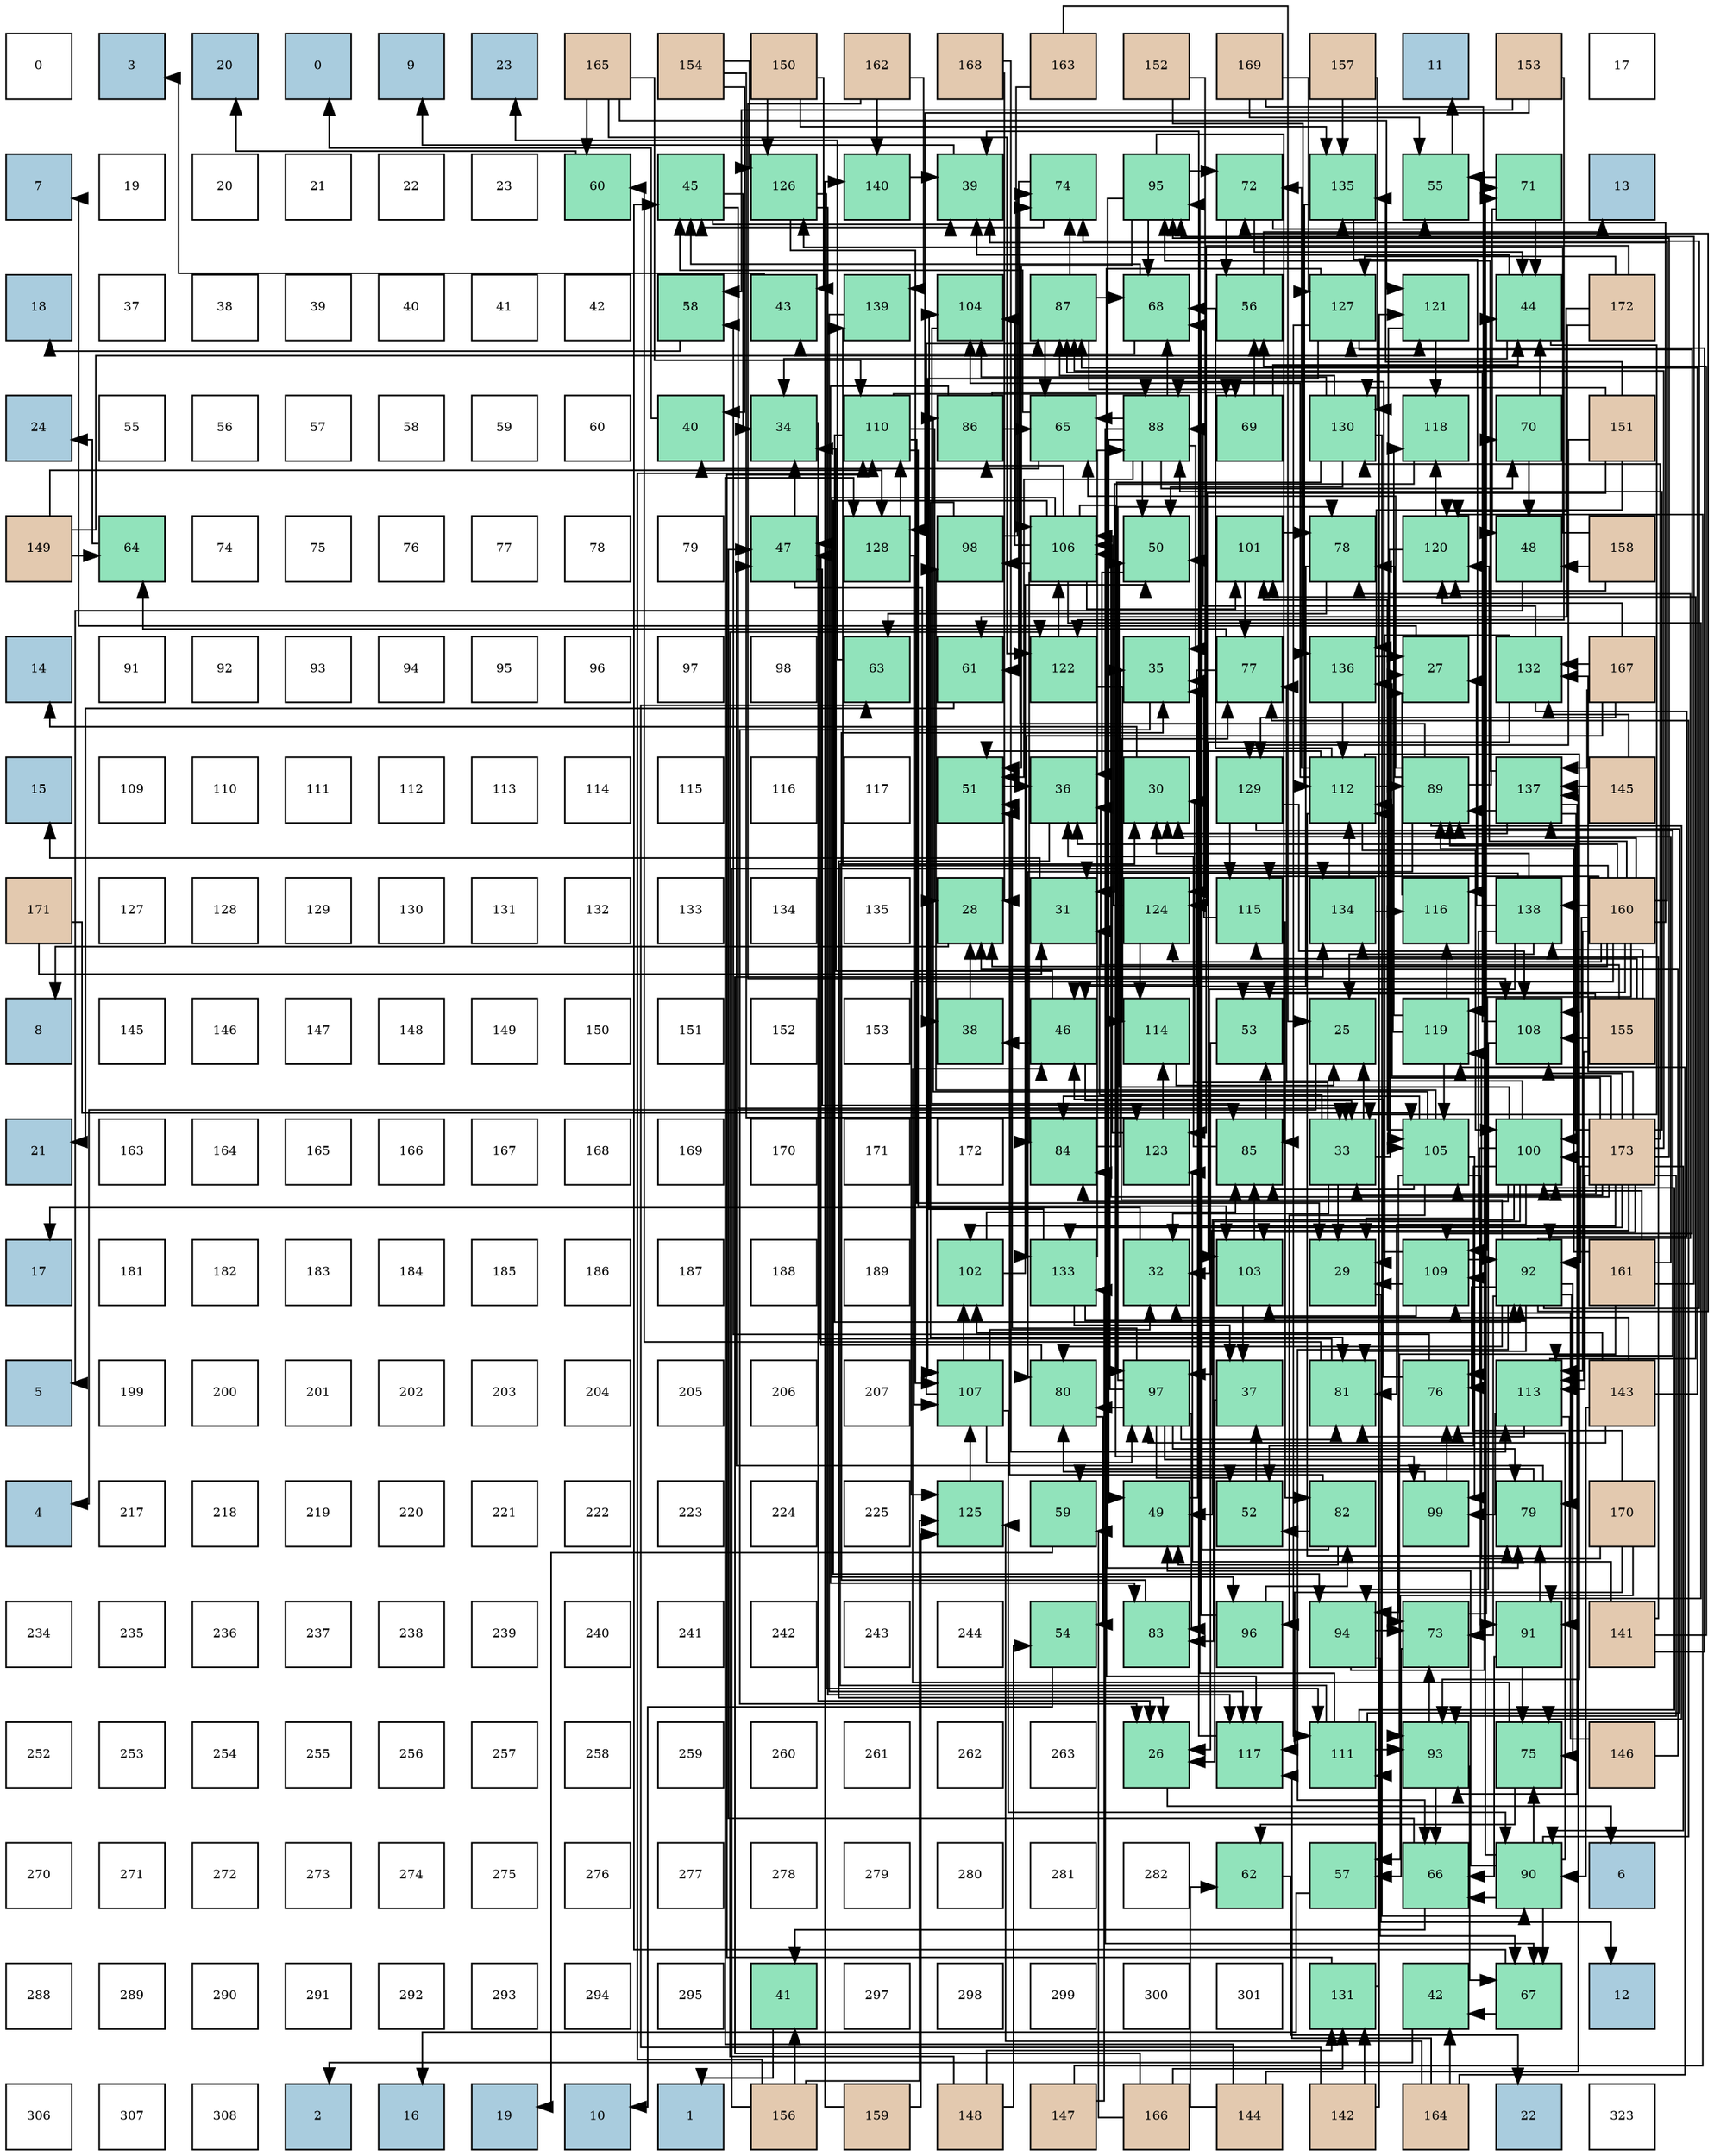 digraph layout{
 rankdir=TB;
 splines=ortho;
 node [style=filled shape=square fixedsize=true width=0.6];
0[label="0", fontsize=8, fillcolor="#ffffff"];
1[label="3", fontsize=8, fillcolor="#a9ccde"];
2[label="20", fontsize=8, fillcolor="#a9ccde"];
3[label="0", fontsize=8, fillcolor="#a9ccde"];
4[label="9", fontsize=8, fillcolor="#a9ccde"];
5[label="23", fontsize=8, fillcolor="#a9ccde"];
6[label="165", fontsize=8, fillcolor="#e3c9af"];
7[label="154", fontsize=8, fillcolor="#e3c9af"];
8[label="150", fontsize=8, fillcolor="#e3c9af"];
9[label="162", fontsize=8, fillcolor="#e3c9af"];
10[label="168", fontsize=8, fillcolor="#e3c9af"];
11[label="163", fontsize=8, fillcolor="#e3c9af"];
12[label="152", fontsize=8, fillcolor="#e3c9af"];
13[label="169", fontsize=8, fillcolor="#e3c9af"];
14[label="157", fontsize=8, fillcolor="#e3c9af"];
15[label="11", fontsize=8, fillcolor="#a9ccde"];
16[label="153", fontsize=8, fillcolor="#e3c9af"];
17[label="17", fontsize=8, fillcolor="#ffffff"];
18[label="7", fontsize=8, fillcolor="#a9ccde"];
19[label="19", fontsize=8, fillcolor="#ffffff"];
20[label="20", fontsize=8, fillcolor="#ffffff"];
21[label="21", fontsize=8, fillcolor="#ffffff"];
22[label="22", fontsize=8, fillcolor="#ffffff"];
23[label="23", fontsize=8, fillcolor="#ffffff"];
24[label="60", fontsize=8, fillcolor="#91e3bb"];
25[label="45", fontsize=8, fillcolor="#91e3bb"];
26[label="126", fontsize=8, fillcolor="#91e3bb"];
27[label="140", fontsize=8, fillcolor="#91e3bb"];
28[label="39", fontsize=8, fillcolor="#91e3bb"];
29[label="74", fontsize=8, fillcolor="#91e3bb"];
30[label="95", fontsize=8, fillcolor="#91e3bb"];
31[label="72", fontsize=8, fillcolor="#91e3bb"];
32[label="135", fontsize=8, fillcolor="#91e3bb"];
33[label="55", fontsize=8, fillcolor="#91e3bb"];
34[label="71", fontsize=8, fillcolor="#91e3bb"];
35[label="13", fontsize=8, fillcolor="#a9ccde"];
36[label="18", fontsize=8, fillcolor="#a9ccde"];
37[label="37", fontsize=8, fillcolor="#ffffff"];
38[label="38", fontsize=8, fillcolor="#ffffff"];
39[label="39", fontsize=8, fillcolor="#ffffff"];
40[label="40", fontsize=8, fillcolor="#ffffff"];
41[label="41", fontsize=8, fillcolor="#ffffff"];
42[label="42", fontsize=8, fillcolor="#ffffff"];
43[label="58", fontsize=8, fillcolor="#91e3bb"];
44[label="43", fontsize=8, fillcolor="#91e3bb"];
45[label="139", fontsize=8, fillcolor="#91e3bb"];
46[label="104", fontsize=8, fillcolor="#91e3bb"];
47[label="87", fontsize=8, fillcolor="#91e3bb"];
48[label="68", fontsize=8, fillcolor="#91e3bb"];
49[label="56", fontsize=8, fillcolor="#91e3bb"];
50[label="127", fontsize=8, fillcolor="#91e3bb"];
51[label="121", fontsize=8, fillcolor="#91e3bb"];
52[label="44", fontsize=8, fillcolor="#91e3bb"];
53[label="172", fontsize=8, fillcolor="#e3c9af"];
54[label="24", fontsize=8, fillcolor="#a9ccde"];
55[label="55", fontsize=8, fillcolor="#ffffff"];
56[label="56", fontsize=8, fillcolor="#ffffff"];
57[label="57", fontsize=8, fillcolor="#ffffff"];
58[label="58", fontsize=8, fillcolor="#ffffff"];
59[label="59", fontsize=8, fillcolor="#ffffff"];
60[label="60", fontsize=8, fillcolor="#ffffff"];
61[label="40", fontsize=8, fillcolor="#91e3bb"];
62[label="34", fontsize=8, fillcolor="#91e3bb"];
63[label="110", fontsize=8, fillcolor="#91e3bb"];
64[label="86", fontsize=8, fillcolor="#91e3bb"];
65[label="65", fontsize=8, fillcolor="#91e3bb"];
66[label="88", fontsize=8, fillcolor="#91e3bb"];
67[label="69", fontsize=8, fillcolor="#91e3bb"];
68[label="130", fontsize=8, fillcolor="#91e3bb"];
69[label="118", fontsize=8, fillcolor="#91e3bb"];
70[label="70", fontsize=8, fillcolor="#91e3bb"];
71[label="151", fontsize=8, fillcolor="#e3c9af"];
72[label="149", fontsize=8, fillcolor="#e3c9af"];
73[label="64", fontsize=8, fillcolor="#91e3bb"];
74[label="74", fontsize=8, fillcolor="#ffffff"];
75[label="75", fontsize=8, fillcolor="#ffffff"];
76[label="76", fontsize=8, fillcolor="#ffffff"];
77[label="77", fontsize=8, fillcolor="#ffffff"];
78[label="78", fontsize=8, fillcolor="#ffffff"];
79[label="79", fontsize=8, fillcolor="#ffffff"];
80[label="47", fontsize=8, fillcolor="#91e3bb"];
81[label="128", fontsize=8, fillcolor="#91e3bb"];
82[label="98", fontsize=8, fillcolor="#91e3bb"];
83[label="106", fontsize=8, fillcolor="#91e3bb"];
84[label="50", fontsize=8, fillcolor="#91e3bb"];
85[label="101", fontsize=8, fillcolor="#91e3bb"];
86[label="78", fontsize=8, fillcolor="#91e3bb"];
87[label="120", fontsize=8, fillcolor="#91e3bb"];
88[label="48", fontsize=8, fillcolor="#91e3bb"];
89[label="158", fontsize=8, fillcolor="#e3c9af"];
90[label="14", fontsize=8, fillcolor="#a9ccde"];
91[label="91", fontsize=8, fillcolor="#ffffff"];
92[label="92", fontsize=8, fillcolor="#ffffff"];
93[label="93", fontsize=8, fillcolor="#ffffff"];
94[label="94", fontsize=8, fillcolor="#ffffff"];
95[label="95", fontsize=8, fillcolor="#ffffff"];
96[label="96", fontsize=8, fillcolor="#ffffff"];
97[label="97", fontsize=8, fillcolor="#ffffff"];
98[label="98", fontsize=8, fillcolor="#ffffff"];
99[label="63", fontsize=8, fillcolor="#91e3bb"];
100[label="61", fontsize=8, fillcolor="#91e3bb"];
101[label="122", fontsize=8, fillcolor="#91e3bb"];
102[label="35", fontsize=8, fillcolor="#91e3bb"];
103[label="77", fontsize=8, fillcolor="#91e3bb"];
104[label="136", fontsize=8, fillcolor="#91e3bb"];
105[label="27", fontsize=8, fillcolor="#91e3bb"];
106[label="132", fontsize=8, fillcolor="#91e3bb"];
107[label="167", fontsize=8, fillcolor="#e3c9af"];
108[label="15", fontsize=8, fillcolor="#a9ccde"];
109[label="109", fontsize=8, fillcolor="#ffffff"];
110[label="110", fontsize=8, fillcolor="#ffffff"];
111[label="111", fontsize=8, fillcolor="#ffffff"];
112[label="112", fontsize=8, fillcolor="#ffffff"];
113[label="113", fontsize=8, fillcolor="#ffffff"];
114[label="114", fontsize=8, fillcolor="#ffffff"];
115[label="115", fontsize=8, fillcolor="#ffffff"];
116[label="116", fontsize=8, fillcolor="#ffffff"];
117[label="117", fontsize=8, fillcolor="#ffffff"];
118[label="51", fontsize=8, fillcolor="#91e3bb"];
119[label="36", fontsize=8, fillcolor="#91e3bb"];
120[label="30", fontsize=8, fillcolor="#91e3bb"];
121[label="129", fontsize=8, fillcolor="#91e3bb"];
122[label="112", fontsize=8, fillcolor="#91e3bb"];
123[label="89", fontsize=8, fillcolor="#91e3bb"];
124[label="137", fontsize=8, fillcolor="#91e3bb"];
125[label="145", fontsize=8, fillcolor="#e3c9af"];
126[label="171", fontsize=8, fillcolor="#e3c9af"];
127[label="127", fontsize=8, fillcolor="#ffffff"];
128[label="128", fontsize=8, fillcolor="#ffffff"];
129[label="129", fontsize=8, fillcolor="#ffffff"];
130[label="130", fontsize=8, fillcolor="#ffffff"];
131[label="131", fontsize=8, fillcolor="#ffffff"];
132[label="132", fontsize=8, fillcolor="#ffffff"];
133[label="133", fontsize=8, fillcolor="#ffffff"];
134[label="134", fontsize=8, fillcolor="#ffffff"];
135[label="135", fontsize=8, fillcolor="#ffffff"];
136[label="28", fontsize=8, fillcolor="#91e3bb"];
137[label="31", fontsize=8, fillcolor="#91e3bb"];
138[label="124", fontsize=8, fillcolor="#91e3bb"];
139[label="115", fontsize=8, fillcolor="#91e3bb"];
140[label="134", fontsize=8, fillcolor="#91e3bb"];
141[label="116", fontsize=8, fillcolor="#91e3bb"];
142[label="138", fontsize=8, fillcolor="#91e3bb"];
143[label="160", fontsize=8, fillcolor="#e3c9af"];
144[label="8", fontsize=8, fillcolor="#a9ccde"];
145[label="145", fontsize=8, fillcolor="#ffffff"];
146[label="146", fontsize=8, fillcolor="#ffffff"];
147[label="147", fontsize=8, fillcolor="#ffffff"];
148[label="148", fontsize=8, fillcolor="#ffffff"];
149[label="149", fontsize=8, fillcolor="#ffffff"];
150[label="150", fontsize=8, fillcolor="#ffffff"];
151[label="151", fontsize=8, fillcolor="#ffffff"];
152[label="152", fontsize=8, fillcolor="#ffffff"];
153[label="153", fontsize=8, fillcolor="#ffffff"];
154[label="38", fontsize=8, fillcolor="#91e3bb"];
155[label="46", fontsize=8, fillcolor="#91e3bb"];
156[label="114", fontsize=8, fillcolor="#91e3bb"];
157[label="53", fontsize=8, fillcolor="#91e3bb"];
158[label="25", fontsize=8, fillcolor="#91e3bb"];
159[label="119", fontsize=8, fillcolor="#91e3bb"];
160[label="108", fontsize=8, fillcolor="#91e3bb"];
161[label="155", fontsize=8, fillcolor="#e3c9af"];
162[label="21", fontsize=8, fillcolor="#a9ccde"];
163[label="163", fontsize=8, fillcolor="#ffffff"];
164[label="164", fontsize=8, fillcolor="#ffffff"];
165[label="165", fontsize=8, fillcolor="#ffffff"];
166[label="166", fontsize=8, fillcolor="#ffffff"];
167[label="167", fontsize=8, fillcolor="#ffffff"];
168[label="168", fontsize=8, fillcolor="#ffffff"];
169[label="169", fontsize=8, fillcolor="#ffffff"];
170[label="170", fontsize=8, fillcolor="#ffffff"];
171[label="171", fontsize=8, fillcolor="#ffffff"];
172[label="172", fontsize=8, fillcolor="#ffffff"];
173[label="84", fontsize=8, fillcolor="#91e3bb"];
174[label="123", fontsize=8, fillcolor="#91e3bb"];
175[label="85", fontsize=8, fillcolor="#91e3bb"];
176[label="33", fontsize=8, fillcolor="#91e3bb"];
177[label="105", fontsize=8, fillcolor="#91e3bb"];
178[label="100", fontsize=8, fillcolor="#91e3bb"];
179[label="173", fontsize=8, fillcolor="#e3c9af"];
180[label="17", fontsize=8, fillcolor="#a9ccde"];
181[label="181", fontsize=8, fillcolor="#ffffff"];
182[label="182", fontsize=8, fillcolor="#ffffff"];
183[label="183", fontsize=8, fillcolor="#ffffff"];
184[label="184", fontsize=8, fillcolor="#ffffff"];
185[label="185", fontsize=8, fillcolor="#ffffff"];
186[label="186", fontsize=8, fillcolor="#ffffff"];
187[label="187", fontsize=8, fillcolor="#ffffff"];
188[label="188", fontsize=8, fillcolor="#ffffff"];
189[label="189", fontsize=8, fillcolor="#ffffff"];
190[label="102", fontsize=8, fillcolor="#91e3bb"];
191[label="133", fontsize=8, fillcolor="#91e3bb"];
192[label="32", fontsize=8, fillcolor="#91e3bb"];
193[label="103", fontsize=8, fillcolor="#91e3bb"];
194[label="29", fontsize=8, fillcolor="#91e3bb"];
195[label="109", fontsize=8, fillcolor="#91e3bb"];
196[label="92", fontsize=8, fillcolor="#91e3bb"];
197[label="161", fontsize=8, fillcolor="#e3c9af"];
198[label="5", fontsize=8, fillcolor="#a9ccde"];
199[label="199", fontsize=8, fillcolor="#ffffff"];
200[label="200", fontsize=8, fillcolor="#ffffff"];
201[label="201", fontsize=8, fillcolor="#ffffff"];
202[label="202", fontsize=8, fillcolor="#ffffff"];
203[label="203", fontsize=8, fillcolor="#ffffff"];
204[label="204", fontsize=8, fillcolor="#ffffff"];
205[label="205", fontsize=8, fillcolor="#ffffff"];
206[label="206", fontsize=8, fillcolor="#ffffff"];
207[label="207", fontsize=8, fillcolor="#ffffff"];
208[label="107", fontsize=8, fillcolor="#91e3bb"];
209[label="80", fontsize=8, fillcolor="#91e3bb"];
210[label="97", fontsize=8, fillcolor="#91e3bb"];
211[label="37", fontsize=8, fillcolor="#91e3bb"];
212[label="81", fontsize=8, fillcolor="#91e3bb"];
213[label="76", fontsize=8, fillcolor="#91e3bb"];
214[label="113", fontsize=8, fillcolor="#91e3bb"];
215[label="143", fontsize=8, fillcolor="#e3c9af"];
216[label="4", fontsize=8, fillcolor="#a9ccde"];
217[label="217", fontsize=8, fillcolor="#ffffff"];
218[label="218", fontsize=8, fillcolor="#ffffff"];
219[label="219", fontsize=8, fillcolor="#ffffff"];
220[label="220", fontsize=8, fillcolor="#ffffff"];
221[label="221", fontsize=8, fillcolor="#ffffff"];
222[label="222", fontsize=8, fillcolor="#ffffff"];
223[label="223", fontsize=8, fillcolor="#ffffff"];
224[label="224", fontsize=8, fillcolor="#ffffff"];
225[label="225", fontsize=8, fillcolor="#ffffff"];
226[label="125", fontsize=8, fillcolor="#91e3bb"];
227[label="59", fontsize=8, fillcolor="#91e3bb"];
228[label="49", fontsize=8, fillcolor="#91e3bb"];
229[label="52", fontsize=8, fillcolor="#91e3bb"];
230[label="82", fontsize=8, fillcolor="#91e3bb"];
231[label="99", fontsize=8, fillcolor="#91e3bb"];
232[label="79", fontsize=8, fillcolor="#91e3bb"];
233[label="170", fontsize=8, fillcolor="#e3c9af"];
234[label="234", fontsize=8, fillcolor="#ffffff"];
235[label="235", fontsize=8, fillcolor="#ffffff"];
236[label="236", fontsize=8, fillcolor="#ffffff"];
237[label="237", fontsize=8, fillcolor="#ffffff"];
238[label="238", fontsize=8, fillcolor="#ffffff"];
239[label="239", fontsize=8, fillcolor="#ffffff"];
240[label="240", fontsize=8, fillcolor="#ffffff"];
241[label="241", fontsize=8, fillcolor="#ffffff"];
242[label="242", fontsize=8, fillcolor="#ffffff"];
243[label="243", fontsize=8, fillcolor="#ffffff"];
244[label="244", fontsize=8, fillcolor="#ffffff"];
245[label="54", fontsize=8, fillcolor="#91e3bb"];
246[label="83", fontsize=8, fillcolor="#91e3bb"];
247[label="96", fontsize=8, fillcolor="#91e3bb"];
248[label="94", fontsize=8, fillcolor="#91e3bb"];
249[label="73", fontsize=8, fillcolor="#91e3bb"];
250[label="91", fontsize=8, fillcolor="#91e3bb"];
251[label="141", fontsize=8, fillcolor="#e3c9af"];
252[label="252", fontsize=8, fillcolor="#ffffff"];
253[label="253", fontsize=8, fillcolor="#ffffff"];
254[label="254", fontsize=8, fillcolor="#ffffff"];
255[label="255", fontsize=8, fillcolor="#ffffff"];
256[label="256", fontsize=8, fillcolor="#ffffff"];
257[label="257", fontsize=8, fillcolor="#ffffff"];
258[label="258", fontsize=8, fillcolor="#ffffff"];
259[label="259", fontsize=8, fillcolor="#ffffff"];
260[label="260", fontsize=8, fillcolor="#ffffff"];
261[label="261", fontsize=8, fillcolor="#ffffff"];
262[label="262", fontsize=8, fillcolor="#ffffff"];
263[label="263", fontsize=8, fillcolor="#ffffff"];
264[label="26", fontsize=8, fillcolor="#91e3bb"];
265[label="117", fontsize=8, fillcolor="#91e3bb"];
266[label="111", fontsize=8, fillcolor="#91e3bb"];
267[label="93", fontsize=8, fillcolor="#91e3bb"];
268[label="75", fontsize=8, fillcolor="#91e3bb"];
269[label="146", fontsize=8, fillcolor="#e3c9af"];
270[label="270", fontsize=8, fillcolor="#ffffff"];
271[label="271", fontsize=8, fillcolor="#ffffff"];
272[label="272", fontsize=8, fillcolor="#ffffff"];
273[label="273", fontsize=8, fillcolor="#ffffff"];
274[label="274", fontsize=8, fillcolor="#ffffff"];
275[label="275", fontsize=8, fillcolor="#ffffff"];
276[label="276", fontsize=8, fillcolor="#ffffff"];
277[label="277", fontsize=8, fillcolor="#ffffff"];
278[label="278", fontsize=8, fillcolor="#ffffff"];
279[label="279", fontsize=8, fillcolor="#ffffff"];
280[label="280", fontsize=8, fillcolor="#ffffff"];
281[label="281", fontsize=8, fillcolor="#ffffff"];
282[label="282", fontsize=8, fillcolor="#ffffff"];
283[label="62", fontsize=8, fillcolor="#91e3bb"];
284[label="57", fontsize=8, fillcolor="#91e3bb"];
285[label="66", fontsize=8, fillcolor="#91e3bb"];
286[label="90", fontsize=8, fillcolor="#91e3bb"];
287[label="6", fontsize=8, fillcolor="#a9ccde"];
288[label="288", fontsize=8, fillcolor="#ffffff"];
289[label="289", fontsize=8, fillcolor="#ffffff"];
290[label="290", fontsize=8, fillcolor="#ffffff"];
291[label="291", fontsize=8, fillcolor="#ffffff"];
292[label="292", fontsize=8, fillcolor="#ffffff"];
293[label="293", fontsize=8, fillcolor="#ffffff"];
294[label="294", fontsize=8, fillcolor="#ffffff"];
295[label="295", fontsize=8, fillcolor="#ffffff"];
296[label="41", fontsize=8, fillcolor="#91e3bb"];
297[label="297", fontsize=8, fillcolor="#ffffff"];
298[label="298", fontsize=8, fillcolor="#ffffff"];
299[label="299", fontsize=8, fillcolor="#ffffff"];
300[label="300", fontsize=8, fillcolor="#ffffff"];
301[label="301", fontsize=8, fillcolor="#ffffff"];
302[label="131", fontsize=8, fillcolor="#91e3bb"];
303[label="42", fontsize=8, fillcolor="#91e3bb"];
304[label="67", fontsize=8, fillcolor="#91e3bb"];
305[label="12", fontsize=8, fillcolor="#a9ccde"];
306[label="306", fontsize=8, fillcolor="#ffffff"];
307[label="307", fontsize=8, fillcolor="#ffffff"];
308[label="308", fontsize=8, fillcolor="#ffffff"];
309[label="2", fontsize=8, fillcolor="#a9ccde"];
310[label="16", fontsize=8, fillcolor="#a9ccde"];
311[label="19", fontsize=8, fillcolor="#a9ccde"];
312[label="10", fontsize=8, fillcolor="#a9ccde"];
313[label="1", fontsize=8, fillcolor="#a9ccde"];
314[label="156", fontsize=8, fillcolor="#e3c9af"];
315[label="159", fontsize=8, fillcolor="#e3c9af"];
316[label="148", fontsize=8, fillcolor="#e3c9af"];
317[label="147", fontsize=8, fillcolor="#e3c9af"];
318[label="166", fontsize=8, fillcolor="#e3c9af"];
319[label="144", fontsize=8, fillcolor="#e3c9af"];
320[label="142", fontsize=8, fillcolor="#e3c9af"];
321[label="164", fontsize=8, fillcolor="#e3c9af"];
322[label="22", fontsize=8, fillcolor="#a9ccde"];
323[label="323", fontsize=8, fillcolor="#ffffff"];
edge [constraint=false, style=vis];158 -> 216;
264 -> 287;
105 -> 18;
136 -> 144;
194 -> 305;
120 -> 90;
137 -> 108;
192 -> 180;
176 -> 158;
176 -> 105;
176 -> 194;
176 -> 120;
176 -> 137;
176 -> 192;
62 -> 264;
102 -> 264;
119 -> 264;
211 -> 264;
154 -> 136;
28 -> 4;
61 -> 3;
296 -> 313;
303 -> 309;
44 -> 1;
52 -> 176;
52 -> 62;
52 -> 28;
25 -> 176;
25 -> 62;
25 -> 28;
155 -> 176;
155 -> 62;
155 -> 154;
80 -> 176;
80 -> 62;
80 -> 154;
88 -> 198;
228 -> 102;
84 -> 119;
118 -> 119;
229 -> 211;
157 -> 264;
245 -> 312;
33 -> 15;
49 -> 35;
284 -> 310;
43 -> 36;
227 -> 311;
24 -> 2;
100 -> 162;
283 -> 322;
99 -> 5;
73 -> 54;
65 -> 61;
65 -> 25;
285 -> 296;
285 -> 80;
304 -> 303;
304 -> 25;
48 -> 44;
48 -> 25;
67 -> 52;
67 -> 49;
70 -> 52;
70 -> 88;
34 -> 52;
34 -> 88;
34 -> 33;
31 -> 52;
31 -> 33;
31 -> 49;
249 -> 52;
249 -> 284;
29 -> 25;
29 -> 100;
268 -> 155;
268 -> 283;
213 -> 155;
213 -> 43;
103 -> 155;
103 -> 73;
86 -> 155;
86 -> 99;
232 -> 80;
232 -> 227;
209 -> 80;
209 -> 245;
212 -> 80;
212 -> 24;
230 -> 228;
230 -> 84;
230 -> 118;
230 -> 229;
246 -> 102;
173 -> 102;
175 -> 119;
175 -> 157;
64 -> 65;
64 -> 67;
64 -> 246;
47 -> 65;
47 -> 48;
47 -> 67;
47 -> 29;
66 -> 102;
66 -> 228;
66 -> 84;
66 -> 118;
66 -> 65;
66 -> 304;
66 -> 48;
66 -> 70;
123 -> 65;
123 -> 70;
123 -> 29;
123 -> 268;
123 -> 86;
123 -> 209;
286 -> 228;
286 -> 285;
286 -> 304;
286 -> 34;
286 -> 268;
286 -> 213;
286 -> 103;
250 -> 285;
250 -> 268;
250 -> 232;
196 -> 285;
196 -> 31;
196 -> 249;
196 -> 29;
196 -> 268;
196 -> 213;
196 -> 103;
196 -> 86;
196 -> 232;
196 -> 209;
196 -> 212;
267 -> 285;
267 -> 304;
267 -> 249;
248 -> 304;
248 -> 34;
248 -> 249;
30 -> 118;
30 -> 48;
30 -> 31;
30 -> 232;
30 -> 175;
247 -> 48;
247 -> 230;
210 -> 118;
210 -> 229;
210 -> 249;
210 -> 86;
210 -> 232;
210 -> 209;
210 -> 212;
210 -> 246;
210 -> 173;
82 -> 29;
82 -> 212;
231 -> 213;
231 -> 209;
178 -> 228;
178 -> 84;
178 -> 229;
178 -> 213;
178 -> 103;
178 -> 212;
178 -> 246;
178 -> 173;
85 -> 103;
85 -> 86;
190 -> 84;
190 -> 175;
193 -> 211;
193 -> 175;
46 -> 175;
177 -> 173;
177 -> 175;
177 -> 64;
177 -> 250;
177 -> 248;
177 -> 247;
177 -> 82;
177 -> 231;
177 -> 85;
83 -> 173;
83 -> 64;
83 -> 250;
83 -> 248;
83 -> 247;
83 -> 82;
83 -> 231;
83 -> 85;
83 -> 46;
208 -> 192;
208 -> 47;
208 -> 286;
208 -> 210;
208 -> 190;
160 -> 47;
160 -> 248;
195 -> 194;
195 -> 66;
195 -> 196;
195 -> 193;
63 -> 136;
63 -> 194;
63 -> 66;
63 -> 196;
63 -> 193;
266 -> 120;
266 -> 123;
266 -> 267;
266 -> 30;
266 -> 178;
122 -> 118;
122 -> 48;
122 -> 31;
122 -> 232;
122 -> 123;
122 -> 267;
122 -> 178;
122 -> 46;
214 -> 212;
214 -> 250;
214 -> 231;
214 -> 85;
156 -> 158;
139 -> 102;
139 -> 230;
141 -> 105;
265 -> 28;
69 -> 137;
159 -> 177;
159 -> 122;
159 -> 141;
159 -> 69;
87 -> 177;
87 -> 69;
51 -> 177;
51 -> 69;
101 -> 83;
101 -> 156;
174 -> 83;
174 -> 156;
138 -> 83;
138 -> 156;
226 -> 208;
26 -> 208;
26 -> 266;
26 -> 265;
50 -> 208;
50 -> 195;
50 -> 266;
50 -> 265;
81 -> 208;
81 -> 63;
121 -> 160;
121 -> 214;
121 -> 139;
68 -> 84;
68 -> 47;
68 -> 286;
68 -> 210;
68 -> 46;
302 -> 63;
302 -> 266;
106 -> 194;
106 -> 66;
106 -> 196;
106 -> 193;
191 -> 211;
191 -> 66;
191 -> 196;
191 -> 46;
140 -> 122;
140 -> 141;
32 -> 122;
32 -> 141;
104 -> 105;
104 -> 122;
124 -> 120;
124 -> 123;
124 -> 267;
124 -> 30;
124 -> 178;
142 -> 158;
142 -> 105;
142 -> 194;
142 -> 120;
142 -> 137;
142 -> 192;
45 -> 265;
27 -> 28;
251 -> 49;
251 -> 174;
251 -> 50;
251 -> 140;
320 -> 99;
320 -> 51;
320 -> 302;
215 -> 192;
215 -> 47;
215 -> 286;
215 -> 210;
215 -> 190;
319 -> 283;
319 -> 81;
319 -> 124;
125 -> 106;
125 -> 124;
269 -> 136;
269 -> 195;
317 -> 87;
317 -> 191;
316 -> 245;
316 -> 101;
316 -> 302;
72 -> 73;
72 -> 51;
72 -> 81;
8 -> 44;
8 -> 26;
8 -> 32;
71 -> 138;
71 -> 121;
71 -> 68;
71 -> 32;
71 -> 104;
12 -> 138;
12 -> 104;
16 -> 43;
16 -> 101;
16 -> 81;
7 -> 61;
7 -> 174;
7 -> 26;
161 -> 119;
161 -> 157;
161 -> 160;
161 -> 214;
161 -> 139;
161 -> 142;
314 -> 296;
314 -> 63;
314 -> 226;
314 -> 140;
14 -> 68;
14 -> 32;
89 -> 88;
89 -> 87;
89 -> 26;
315 -> 226;
315 -> 27;
143 -> 136;
143 -> 119;
143 -> 28;
143 -> 157;
143 -> 160;
143 -> 195;
143 -> 214;
143 -> 139;
143 -> 87;
143 -> 138;
143 -> 226;
143 -> 32;
143 -> 124;
143 -> 142;
143 -> 45;
197 -> 120;
197 -> 123;
197 -> 267;
197 -> 30;
197 -> 178;
9 -> 160;
9 -> 45;
9 -> 27;
11 -> 158;
11 -> 83;
321 -> 303;
321 -> 265;
321 -> 159;
321 -> 226;
6 -> 24;
6 -> 63;
6 -> 51;
6 -> 101;
318 -> 227;
318 -> 302;
318 -> 140;
107 -> 87;
107 -> 121;
107 -> 106;
107 -> 191;
107 -> 124;
10 -> 136;
10 -> 214;
13 -> 33;
13 -> 159;
13 -> 50;
233 -> 284;
233 -> 195;
233 -> 265;
233 -> 159;
126 -> 137;
126 -> 177;
53 -> 100;
53 -> 87;
53 -> 174;
53 -> 50;
179 -> 176;
179 -> 47;
179 -> 66;
179 -> 123;
179 -> 286;
179 -> 196;
179 -> 267;
179 -> 30;
179 -> 210;
179 -> 178;
179 -> 190;
179 -> 193;
179 -> 177;
179 -> 83;
179 -> 160;
179 -> 122;
179 -> 214;
179 -> 68;
179 -> 106;
179 -> 191;
179 -> 104;
edge [constraint=true, style=invis];
0 -> 18 -> 36 -> 54 -> 72 -> 90 -> 108 -> 126 -> 144 -> 162 -> 180 -> 198 -> 216 -> 234 -> 252 -> 270 -> 288 -> 306;
1 -> 19 -> 37 -> 55 -> 73 -> 91 -> 109 -> 127 -> 145 -> 163 -> 181 -> 199 -> 217 -> 235 -> 253 -> 271 -> 289 -> 307;
2 -> 20 -> 38 -> 56 -> 74 -> 92 -> 110 -> 128 -> 146 -> 164 -> 182 -> 200 -> 218 -> 236 -> 254 -> 272 -> 290 -> 308;
3 -> 21 -> 39 -> 57 -> 75 -> 93 -> 111 -> 129 -> 147 -> 165 -> 183 -> 201 -> 219 -> 237 -> 255 -> 273 -> 291 -> 309;
4 -> 22 -> 40 -> 58 -> 76 -> 94 -> 112 -> 130 -> 148 -> 166 -> 184 -> 202 -> 220 -> 238 -> 256 -> 274 -> 292 -> 310;
5 -> 23 -> 41 -> 59 -> 77 -> 95 -> 113 -> 131 -> 149 -> 167 -> 185 -> 203 -> 221 -> 239 -> 257 -> 275 -> 293 -> 311;
6 -> 24 -> 42 -> 60 -> 78 -> 96 -> 114 -> 132 -> 150 -> 168 -> 186 -> 204 -> 222 -> 240 -> 258 -> 276 -> 294 -> 312;
7 -> 25 -> 43 -> 61 -> 79 -> 97 -> 115 -> 133 -> 151 -> 169 -> 187 -> 205 -> 223 -> 241 -> 259 -> 277 -> 295 -> 313;
8 -> 26 -> 44 -> 62 -> 80 -> 98 -> 116 -> 134 -> 152 -> 170 -> 188 -> 206 -> 224 -> 242 -> 260 -> 278 -> 296 -> 314;
9 -> 27 -> 45 -> 63 -> 81 -> 99 -> 117 -> 135 -> 153 -> 171 -> 189 -> 207 -> 225 -> 243 -> 261 -> 279 -> 297 -> 315;
10 -> 28 -> 46 -> 64 -> 82 -> 100 -> 118 -> 136 -> 154 -> 172 -> 190 -> 208 -> 226 -> 244 -> 262 -> 280 -> 298 -> 316;
11 -> 29 -> 47 -> 65 -> 83 -> 101 -> 119 -> 137 -> 155 -> 173 -> 191 -> 209 -> 227 -> 245 -> 263 -> 281 -> 299 -> 317;
12 -> 30 -> 48 -> 66 -> 84 -> 102 -> 120 -> 138 -> 156 -> 174 -> 192 -> 210 -> 228 -> 246 -> 264 -> 282 -> 300 -> 318;
13 -> 31 -> 49 -> 67 -> 85 -> 103 -> 121 -> 139 -> 157 -> 175 -> 193 -> 211 -> 229 -> 247 -> 265 -> 283 -> 301 -> 319;
14 -> 32 -> 50 -> 68 -> 86 -> 104 -> 122 -> 140 -> 158 -> 176 -> 194 -> 212 -> 230 -> 248 -> 266 -> 284 -> 302 -> 320;
15 -> 33 -> 51 -> 69 -> 87 -> 105 -> 123 -> 141 -> 159 -> 177 -> 195 -> 213 -> 231 -> 249 -> 267 -> 285 -> 303 -> 321;
16 -> 34 -> 52 -> 70 -> 88 -> 106 -> 124 -> 142 -> 160 -> 178 -> 196 -> 214 -> 232 -> 250 -> 268 -> 286 -> 304 -> 322;
17 -> 35 -> 53 -> 71 -> 89 -> 107 -> 125 -> 143 -> 161 -> 179 -> 197 -> 215 -> 233 -> 251 -> 269 -> 287 -> 305 -> 323;
rank = same {0 -> 1 -> 2 -> 3 -> 4 -> 5 -> 6 -> 7 -> 8 -> 9 -> 10 -> 11 -> 12 -> 13 -> 14 -> 15 -> 16 -> 17};
rank = same {18 -> 19 -> 20 -> 21 -> 22 -> 23 -> 24 -> 25 -> 26 -> 27 -> 28 -> 29 -> 30 -> 31 -> 32 -> 33 -> 34 -> 35};
rank = same {36 -> 37 -> 38 -> 39 -> 40 -> 41 -> 42 -> 43 -> 44 -> 45 -> 46 -> 47 -> 48 -> 49 -> 50 -> 51 -> 52 -> 53};
rank = same {54 -> 55 -> 56 -> 57 -> 58 -> 59 -> 60 -> 61 -> 62 -> 63 -> 64 -> 65 -> 66 -> 67 -> 68 -> 69 -> 70 -> 71};
rank = same {72 -> 73 -> 74 -> 75 -> 76 -> 77 -> 78 -> 79 -> 80 -> 81 -> 82 -> 83 -> 84 -> 85 -> 86 -> 87 -> 88 -> 89};
rank = same {90 -> 91 -> 92 -> 93 -> 94 -> 95 -> 96 -> 97 -> 98 -> 99 -> 100 -> 101 -> 102 -> 103 -> 104 -> 105 -> 106 -> 107};
rank = same {108 -> 109 -> 110 -> 111 -> 112 -> 113 -> 114 -> 115 -> 116 -> 117 -> 118 -> 119 -> 120 -> 121 -> 122 -> 123 -> 124 -> 125};
rank = same {126 -> 127 -> 128 -> 129 -> 130 -> 131 -> 132 -> 133 -> 134 -> 135 -> 136 -> 137 -> 138 -> 139 -> 140 -> 141 -> 142 -> 143};
rank = same {144 -> 145 -> 146 -> 147 -> 148 -> 149 -> 150 -> 151 -> 152 -> 153 -> 154 -> 155 -> 156 -> 157 -> 158 -> 159 -> 160 -> 161};
rank = same {162 -> 163 -> 164 -> 165 -> 166 -> 167 -> 168 -> 169 -> 170 -> 171 -> 172 -> 173 -> 174 -> 175 -> 176 -> 177 -> 178 -> 179};
rank = same {180 -> 181 -> 182 -> 183 -> 184 -> 185 -> 186 -> 187 -> 188 -> 189 -> 190 -> 191 -> 192 -> 193 -> 194 -> 195 -> 196 -> 197};
rank = same {198 -> 199 -> 200 -> 201 -> 202 -> 203 -> 204 -> 205 -> 206 -> 207 -> 208 -> 209 -> 210 -> 211 -> 212 -> 213 -> 214 -> 215};
rank = same {216 -> 217 -> 218 -> 219 -> 220 -> 221 -> 222 -> 223 -> 224 -> 225 -> 226 -> 227 -> 228 -> 229 -> 230 -> 231 -> 232 -> 233};
rank = same {234 -> 235 -> 236 -> 237 -> 238 -> 239 -> 240 -> 241 -> 242 -> 243 -> 244 -> 245 -> 246 -> 247 -> 248 -> 249 -> 250 -> 251};
rank = same {252 -> 253 -> 254 -> 255 -> 256 -> 257 -> 258 -> 259 -> 260 -> 261 -> 262 -> 263 -> 264 -> 265 -> 266 -> 267 -> 268 -> 269};
rank = same {270 -> 271 -> 272 -> 273 -> 274 -> 275 -> 276 -> 277 -> 278 -> 279 -> 280 -> 281 -> 282 -> 283 -> 284 -> 285 -> 286 -> 287};
rank = same {288 -> 289 -> 290 -> 291 -> 292 -> 293 -> 294 -> 295 -> 296 -> 297 -> 298 -> 299 -> 300 -> 301 -> 302 -> 303 -> 304 -> 305};
rank = same {306 -> 307 -> 308 -> 309 -> 310 -> 311 -> 312 -> 313 -> 314 -> 315 -> 316 -> 317 -> 318 -> 319 -> 320 -> 321 -> 322 -> 323};
}